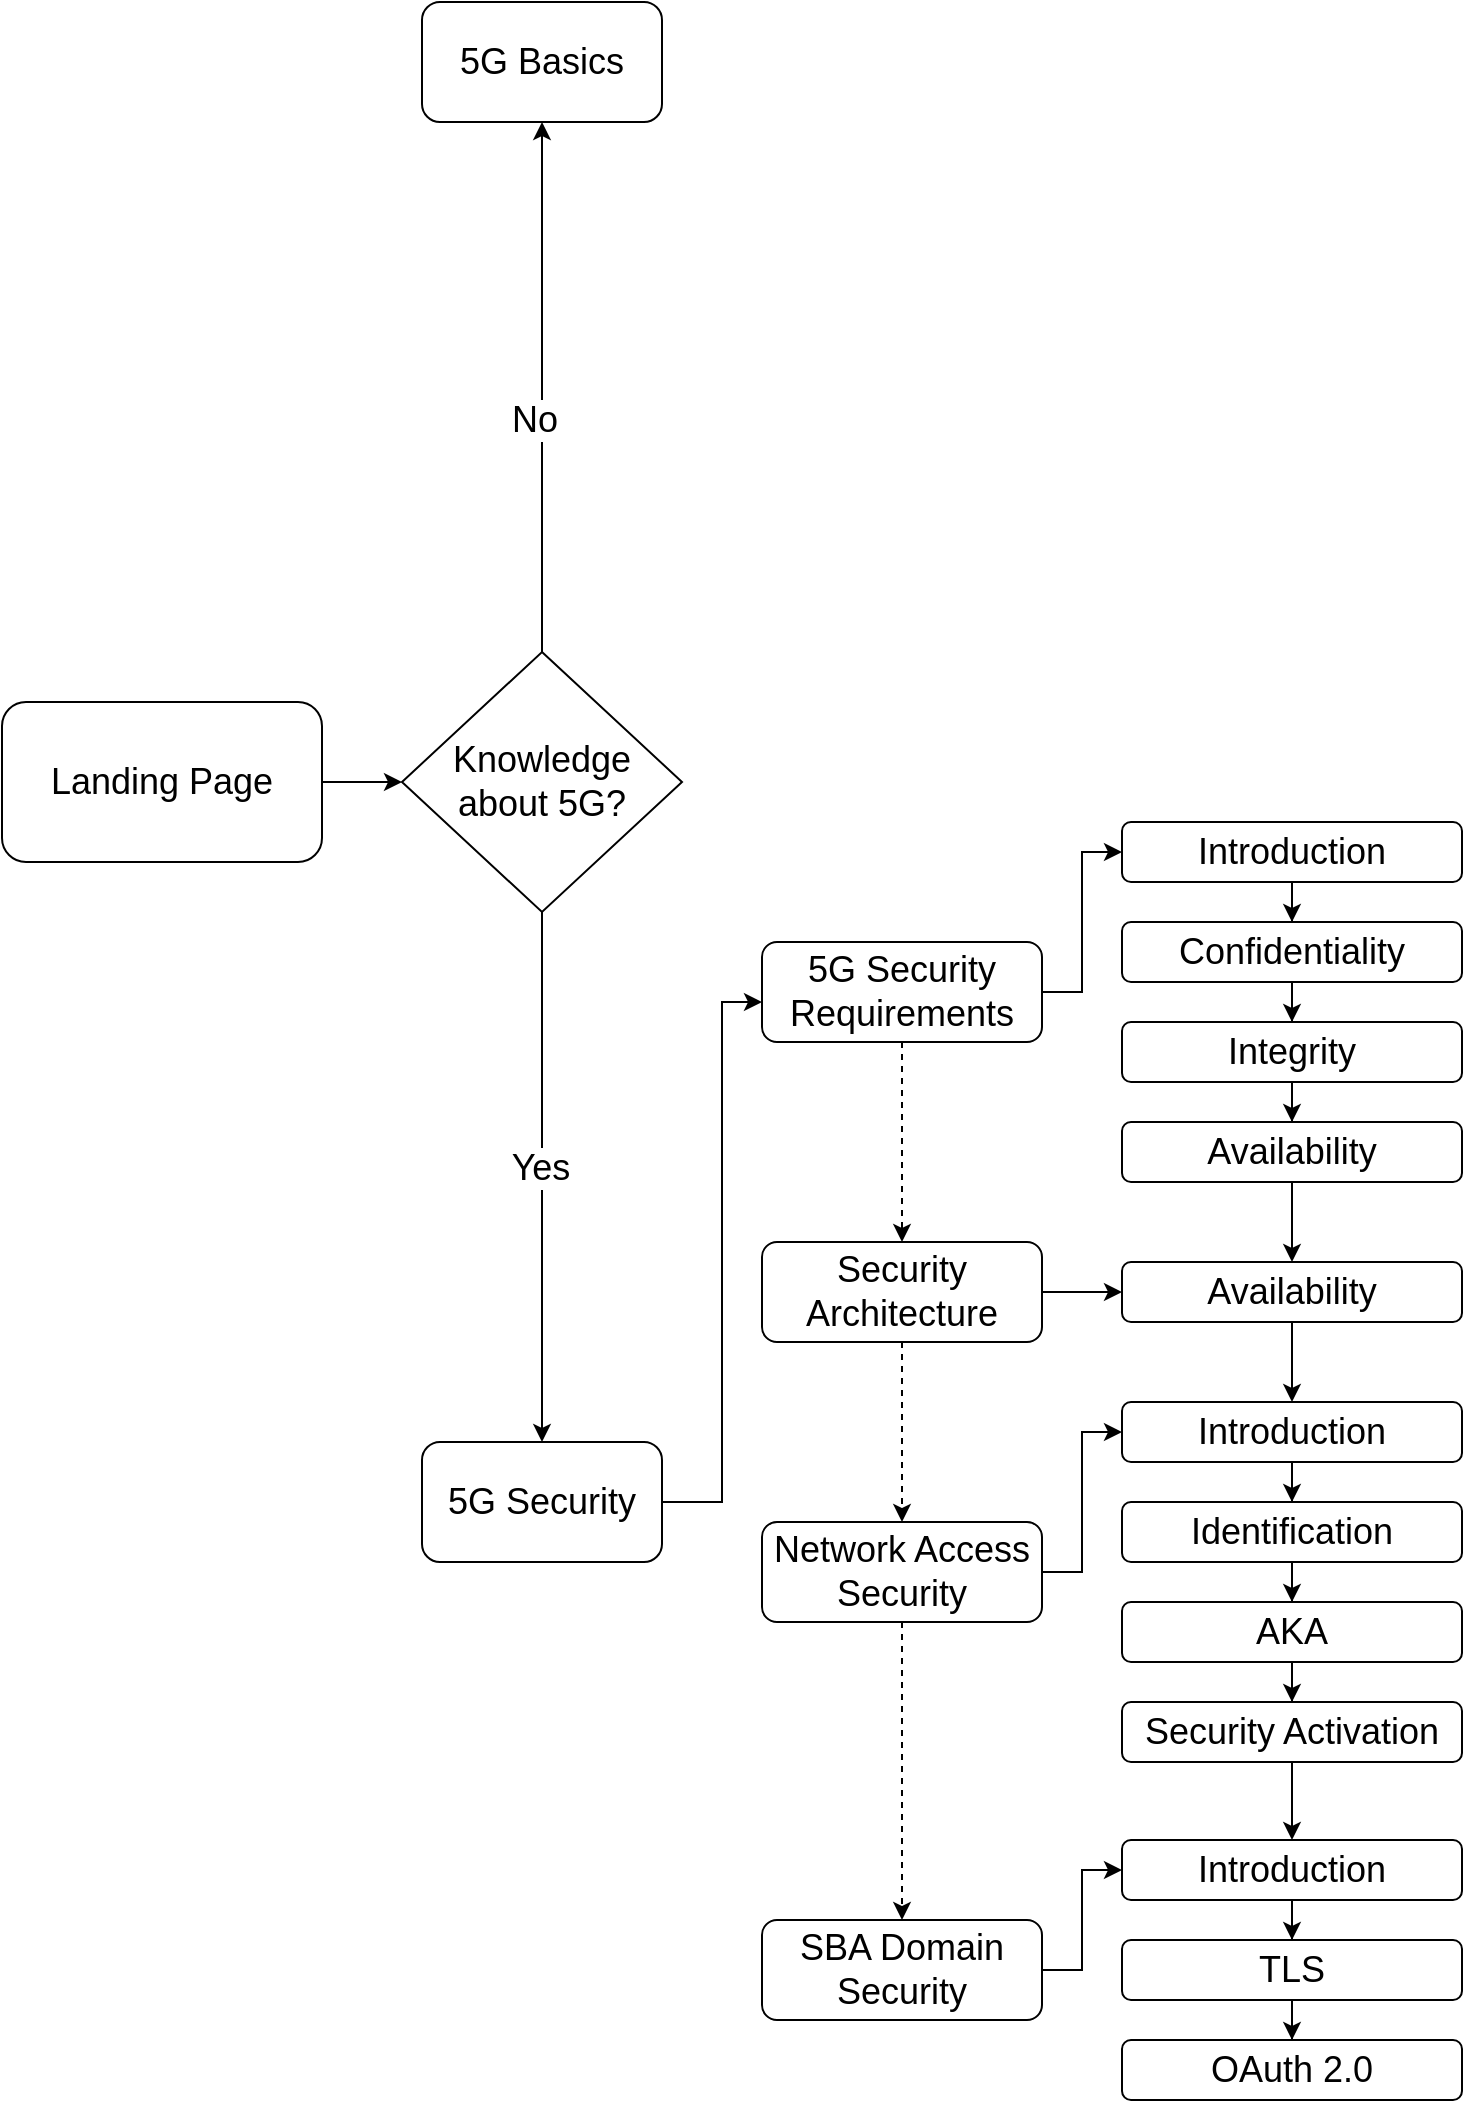 <mxfile version="20.7.4" type="github">
  <diagram id="C5RBs43oDa-KdzZeNtuy" name="Page-1">
    <mxGraphModel dx="1306" dy="900" grid="1" gridSize="10" guides="1" tooltips="1" connect="1" arrows="1" fold="1" page="1" pageScale="1" pageWidth="827" pageHeight="1169" math="0" shadow="0">
      <root>
        <mxCell id="WIyWlLk6GJQsqaUBKTNV-0" />
        <mxCell id="WIyWlLk6GJQsqaUBKTNV-1" parent="WIyWlLk6GJQsqaUBKTNV-0" />
        <mxCell id="zu03SGU2qIl30frhKT0a-16" value="" style="edgeStyle=orthogonalEdgeStyle;rounded=0;orthogonalLoop=1;jettySize=auto;html=1;fontSize=18;" edge="1" parent="WIyWlLk6GJQsqaUBKTNV-1" source="zu03SGU2qIl30frhKT0a-9" target="zu03SGU2qIl30frhKT0a-15">
          <mxGeometry relative="1" as="geometry" />
        </mxCell>
        <mxCell id="zu03SGU2qIl30frhKT0a-9" value="&lt;font style=&quot;font-size: 18px;&quot;&gt;Landing Page&lt;/font&gt;" style="rounded=1;whiteSpace=wrap;html=1;fontSize=12;glass=0;strokeWidth=1;shadow=0;" vertex="1" parent="WIyWlLk6GJQsqaUBKTNV-1">
          <mxGeometry y="600" width="160" height="80" as="geometry" />
        </mxCell>
        <mxCell id="zu03SGU2qIl30frhKT0a-18" value="" style="edgeStyle=orthogonalEdgeStyle;rounded=0;orthogonalLoop=1;jettySize=auto;html=1;fontSize=18;" edge="1" parent="WIyWlLk6GJQsqaUBKTNV-1" source="zu03SGU2qIl30frhKT0a-15" target="zu03SGU2qIl30frhKT0a-17">
          <mxGeometry relative="1" as="geometry" />
        </mxCell>
        <mxCell id="zu03SGU2qIl30frhKT0a-19" value="No" style="edgeLabel;html=1;align=center;verticalAlign=middle;resizable=0;points=[];fontSize=18;" vertex="1" connectable="0" parent="zu03SGU2qIl30frhKT0a-18">
          <mxGeometry x="-0.12" y="4" relative="1" as="geometry">
            <mxPoint as="offset" />
          </mxGeometry>
        </mxCell>
        <mxCell id="zu03SGU2qIl30frhKT0a-21" value="" style="edgeStyle=orthogonalEdgeStyle;rounded=0;orthogonalLoop=1;jettySize=auto;html=1;fontSize=18;" edge="1" parent="WIyWlLk6GJQsqaUBKTNV-1" source="zu03SGU2qIl30frhKT0a-15" target="zu03SGU2qIl30frhKT0a-20">
          <mxGeometry relative="1" as="geometry" />
        </mxCell>
        <mxCell id="zu03SGU2qIl30frhKT0a-22" value="Yes" style="edgeLabel;html=1;align=center;verticalAlign=middle;resizable=0;points=[];fontSize=18;" vertex="1" connectable="0" parent="zu03SGU2qIl30frhKT0a-21">
          <mxGeometry x="-0.033" y="-1" relative="1" as="geometry">
            <mxPoint as="offset" />
          </mxGeometry>
        </mxCell>
        <mxCell id="zu03SGU2qIl30frhKT0a-15" value="&lt;font style=&quot;font-size: 18px;&quot;&gt;Knowledge about 5G?&lt;/font&gt;" style="rhombus;whiteSpace=wrap;html=1;" vertex="1" parent="WIyWlLk6GJQsqaUBKTNV-1">
          <mxGeometry x="200" y="575" width="140" height="130" as="geometry" />
        </mxCell>
        <mxCell id="zu03SGU2qIl30frhKT0a-17" value="&lt;font style=&quot;font-size: 18px;&quot;&gt;5G Basics&lt;/font&gt;" style="rounded=1;whiteSpace=wrap;html=1;" vertex="1" parent="WIyWlLk6GJQsqaUBKTNV-1">
          <mxGeometry x="210" y="250" width="120" height="60" as="geometry" />
        </mxCell>
        <mxCell id="zu03SGU2qIl30frhKT0a-24" value="" style="edgeStyle=orthogonalEdgeStyle;rounded=0;orthogonalLoop=1;jettySize=auto;html=1;fontSize=18;" edge="1" parent="WIyWlLk6GJQsqaUBKTNV-1" source="zu03SGU2qIl30frhKT0a-20" target="zu03SGU2qIl30frhKT0a-23">
          <mxGeometry relative="1" as="geometry">
            <Array as="points">
              <mxPoint x="360" y="1000" />
              <mxPoint x="360" y="750" />
            </Array>
          </mxGeometry>
        </mxCell>
        <mxCell id="zu03SGU2qIl30frhKT0a-20" value="5G Security" style="rounded=1;whiteSpace=wrap;html=1;fontSize=18;" vertex="1" parent="WIyWlLk6GJQsqaUBKTNV-1">
          <mxGeometry x="210" y="970" width="120" height="60" as="geometry" />
        </mxCell>
        <mxCell id="zu03SGU2qIl30frhKT0a-36" style="edgeStyle=orthogonalEdgeStyle;rounded=0;orthogonalLoop=1;jettySize=auto;html=1;entryX=0;entryY=0.5;entryDx=0;entryDy=0;fontSize=18;" edge="1" parent="WIyWlLk6GJQsqaUBKTNV-1" source="zu03SGU2qIl30frhKT0a-23" target="zu03SGU2qIl30frhKT0a-26">
          <mxGeometry relative="1" as="geometry" />
        </mxCell>
        <mxCell id="zu03SGU2qIl30frhKT0a-43" style="edgeStyle=orthogonalEdgeStyle;rounded=0;orthogonalLoop=1;jettySize=auto;html=1;fontSize=18;dashed=1;" edge="1" parent="WIyWlLk6GJQsqaUBKTNV-1" source="zu03SGU2qIl30frhKT0a-23" target="zu03SGU2qIl30frhKT0a-34">
          <mxGeometry relative="1" as="geometry" />
        </mxCell>
        <mxCell id="zu03SGU2qIl30frhKT0a-23" value="5G Security Requirements" style="rounded=1;whiteSpace=wrap;html=1;fontSize=18;" vertex="1" parent="WIyWlLk6GJQsqaUBKTNV-1">
          <mxGeometry x="380" y="720" width="140" height="50" as="geometry" />
        </mxCell>
        <mxCell id="zu03SGU2qIl30frhKT0a-29" style="edgeStyle=orthogonalEdgeStyle;rounded=0;orthogonalLoop=1;jettySize=auto;html=1;entryX=0.5;entryY=0;entryDx=0;entryDy=0;fontSize=18;" edge="1" parent="WIyWlLk6GJQsqaUBKTNV-1" source="zu03SGU2qIl30frhKT0a-26" target="zu03SGU2qIl30frhKT0a-28">
          <mxGeometry relative="1" as="geometry" />
        </mxCell>
        <mxCell id="zu03SGU2qIl30frhKT0a-26" value="Introduction" style="rounded=1;whiteSpace=wrap;html=1;fontSize=18;" vertex="1" parent="WIyWlLk6GJQsqaUBKTNV-1">
          <mxGeometry x="560" y="660" width="170" height="30" as="geometry" />
        </mxCell>
        <mxCell id="zu03SGU2qIl30frhKT0a-31" style="edgeStyle=orthogonalEdgeStyle;rounded=0;orthogonalLoop=1;jettySize=auto;html=1;fontSize=18;" edge="1" parent="WIyWlLk6GJQsqaUBKTNV-1" source="zu03SGU2qIl30frhKT0a-28" target="zu03SGU2qIl30frhKT0a-30">
          <mxGeometry relative="1" as="geometry" />
        </mxCell>
        <mxCell id="zu03SGU2qIl30frhKT0a-28" value="Confidentiality" style="rounded=1;whiteSpace=wrap;html=1;fontSize=18;" vertex="1" parent="WIyWlLk6GJQsqaUBKTNV-1">
          <mxGeometry x="560" y="710" width="170" height="30" as="geometry" />
        </mxCell>
        <mxCell id="zu03SGU2qIl30frhKT0a-30" value="Integrity" style="rounded=1;whiteSpace=wrap;html=1;fontSize=18;" vertex="1" parent="WIyWlLk6GJQsqaUBKTNV-1">
          <mxGeometry x="560" y="760" width="170" height="30" as="geometry" />
        </mxCell>
        <mxCell id="zu03SGU2qIl30frhKT0a-32" style="edgeStyle=orthogonalEdgeStyle;rounded=0;orthogonalLoop=1;jettySize=auto;html=1;fontSize=18;exitX=0.5;exitY=1;exitDx=0;exitDy=0;" edge="1" parent="WIyWlLk6GJQsqaUBKTNV-1" target="zu03SGU2qIl30frhKT0a-33" source="zu03SGU2qIl30frhKT0a-30">
          <mxGeometry relative="1" as="geometry">
            <mxPoint x="625" y="920" as="sourcePoint" />
          </mxGeometry>
        </mxCell>
        <mxCell id="zu03SGU2qIl30frhKT0a-41" style="edgeStyle=orthogonalEdgeStyle;rounded=0;orthogonalLoop=1;jettySize=auto;html=1;entryX=0.5;entryY=0;entryDx=0;entryDy=0;fontSize=18;" edge="1" parent="WIyWlLk6GJQsqaUBKTNV-1" source="zu03SGU2qIl30frhKT0a-33" target="zu03SGU2qIl30frhKT0a-37">
          <mxGeometry relative="1" as="geometry" />
        </mxCell>
        <mxCell id="zu03SGU2qIl30frhKT0a-33" value="Availability" style="rounded=1;whiteSpace=wrap;html=1;fontSize=18;" vertex="1" parent="WIyWlLk6GJQsqaUBKTNV-1">
          <mxGeometry x="560" y="810" width="170" height="30" as="geometry" />
        </mxCell>
        <mxCell id="zu03SGU2qIl30frhKT0a-39" style="edgeStyle=orthogonalEdgeStyle;rounded=0;orthogonalLoop=1;jettySize=auto;html=1;entryX=0;entryY=0.5;entryDx=0;entryDy=0;fontSize=18;" edge="1" parent="WIyWlLk6GJQsqaUBKTNV-1" source="zu03SGU2qIl30frhKT0a-34" target="zu03SGU2qIl30frhKT0a-37">
          <mxGeometry relative="1" as="geometry" />
        </mxCell>
        <mxCell id="zu03SGU2qIl30frhKT0a-56" style="edgeStyle=orthogonalEdgeStyle;rounded=0;orthogonalLoop=1;jettySize=auto;html=1;fontSize=18;dashed=1;" edge="1" parent="WIyWlLk6GJQsqaUBKTNV-1" source="zu03SGU2qIl30frhKT0a-34" target="zu03SGU2qIl30frhKT0a-45">
          <mxGeometry relative="1" as="geometry" />
        </mxCell>
        <mxCell id="zu03SGU2qIl30frhKT0a-34" value="Security Architecture" style="rounded=1;whiteSpace=wrap;html=1;fontSize=18;" vertex="1" parent="WIyWlLk6GJQsqaUBKTNV-1">
          <mxGeometry x="380" y="870" width="140" height="50" as="geometry" />
        </mxCell>
        <mxCell id="zu03SGU2qIl30frhKT0a-35" style="edgeStyle=orthogonalEdgeStyle;rounded=0;orthogonalLoop=1;jettySize=auto;html=1;exitX=0.5;exitY=1;exitDx=0;exitDy=0;fontSize=18;" edge="1" parent="WIyWlLk6GJQsqaUBKTNV-1" source="zu03SGU2qIl30frhKT0a-28" target="zu03SGU2qIl30frhKT0a-28">
          <mxGeometry relative="1" as="geometry" />
        </mxCell>
        <mxCell id="zu03SGU2qIl30frhKT0a-55" style="edgeStyle=orthogonalEdgeStyle;rounded=0;orthogonalLoop=1;jettySize=auto;html=1;entryX=0.5;entryY=0;entryDx=0;entryDy=0;fontSize=18;" edge="1" parent="WIyWlLk6GJQsqaUBKTNV-1" source="zu03SGU2qIl30frhKT0a-37" target="zu03SGU2qIl30frhKT0a-47">
          <mxGeometry relative="1" as="geometry" />
        </mxCell>
        <mxCell id="zu03SGU2qIl30frhKT0a-37" value="Availability" style="rounded=1;whiteSpace=wrap;html=1;fontSize=18;" vertex="1" parent="WIyWlLk6GJQsqaUBKTNV-1">
          <mxGeometry x="560" y="880" width="170" height="30" as="geometry" />
        </mxCell>
        <mxCell id="zu03SGU2qIl30frhKT0a-44" style="edgeStyle=orthogonalEdgeStyle;rounded=0;orthogonalLoop=1;jettySize=auto;html=1;entryX=0;entryY=0.5;entryDx=0;entryDy=0;fontSize=18;" edge="1" parent="WIyWlLk6GJQsqaUBKTNV-1" source="zu03SGU2qIl30frhKT0a-45" target="zu03SGU2qIl30frhKT0a-47">
          <mxGeometry relative="1" as="geometry" />
        </mxCell>
        <mxCell id="zu03SGU2qIl30frhKT0a-67" style="edgeStyle=orthogonalEdgeStyle;rounded=0;orthogonalLoop=1;jettySize=auto;html=1;entryX=0.5;entryY=0;entryDx=0;entryDy=0;dashed=1;fontSize=18;" edge="1" parent="WIyWlLk6GJQsqaUBKTNV-1" source="zu03SGU2qIl30frhKT0a-45" target="zu03SGU2qIl30frhKT0a-58">
          <mxGeometry relative="1" as="geometry" />
        </mxCell>
        <mxCell id="zu03SGU2qIl30frhKT0a-45" value="Network Access Security" style="rounded=1;whiteSpace=wrap;html=1;fontSize=18;" vertex="1" parent="WIyWlLk6GJQsqaUBKTNV-1">
          <mxGeometry x="380" y="1010" width="140" height="50" as="geometry" />
        </mxCell>
        <mxCell id="zu03SGU2qIl30frhKT0a-46" style="edgeStyle=orthogonalEdgeStyle;rounded=0;orthogonalLoop=1;jettySize=auto;html=1;entryX=0.5;entryY=0;entryDx=0;entryDy=0;fontSize=18;" edge="1" parent="WIyWlLk6GJQsqaUBKTNV-1" source="zu03SGU2qIl30frhKT0a-47" target="zu03SGU2qIl30frhKT0a-49">
          <mxGeometry relative="1" as="geometry" />
        </mxCell>
        <mxCell id="zu03SGU2qIl30frhKT0a-47" value="Introduction" style="rounded=1;whiteSpace=wrap;html=1;fontSize=18;" vertex="1" parent="WIyWlLk6GJQsqaUBKTNV-1">
          <mxGeometry x="560" y="950" width="170" height="30" as="geometry" />
        </mxCell>
        <mxCell id="zu03SGU2qIl30frhKT0a-48" style="edgeStyle=orthogonalEdgeStyle;rounded=0;orthogonalLoop=1;jettySize=auto;html=1;fontSize=18;" edge="1" parent="WIyWlLk6GJQsqaUBKTNV-1" source="zu03SGU2qIl30frhKT0a-49" target="zu03SGU2qIl30frhKT0a-50">
          <mxGeometry relative="1" as="geometry" />
        </mxCell>
        <mxCell id="zu03SGU2qIl30frhKT0a-49" value="Identification" style="rounded=1;whiteSpace=wrap;html=1;fontSize=18;" vertex="1" parent="WIyWlLk6GJQsqaUBKTNV-1">
          <mxGeometry x="560" y="1000" width="170" height="30" as="geometry" />
        </mxCell>
        <mxCell id="zu03SGU2qIl30frhKT0a-50" value="AKA" style="rounded=1;whiteSpace=wrap;html=1;fontSize=18;" vertex="1" parent="WIyWlLk6GJQsqaUBKTNV-1">
          <mxGeometry x="560" y="1050" width="170" height="30" as="geometry" />
        </mxCell>
        <mxCell id="zu03SGU2qIl30frhKT0a-51" style="edgeStyle=orthogonalEdgeStyle;rounded=0;orthogonalLoop=1;jettySize=auto;html=1;fontSize=18;exitX=0.5;exitY=1;exitDx=0;exitDy=0;" edge="1" parent="WIyWlLk6GJQsqaUBKTNV-1" source="zu03SGU2qIl30frhKT0a-50" target="zu03SGU2qIl30frhKT0a-52">
          <mxGeometry relative="1" as="geometry">
            <mxPoint x="625" y="1210" as="sourcePoint" />
          </mxGeometry>
        </mxCell>
        <mxCell id="zu03SGU2qIl30frhKT0a-68" style="edgeStyle=orthogonalEdgeStyle;rounded=0;orthogonalLoop=1;jettySize=auto;html=1;entryX=0.5;entryY=0;entryDx=0;entryDy=0;fontSize=18;" edge="1" parent="WIyWlLk6GJQsqaUBKTNV-1" source="zu03SGU2qIl30frhKT0a-52" target="zu03SGU2qIl30frhKT0a-60">
          <mxGeometry relative="1" as="geometry" />
        </mxCell>
        <mxCell id="zu03SGU2qIl30frhKT0a-52" value="Security Activation" style="rounded=1;whiteSpace=wrap;html=1;fontSize=18;" vertex="1" parent="WIyWlLk6GJQsqaUBKTNV-1">
          <mxGeometry x="560" y="1100" width="170" height="30" as="geometry" />
        </mxCell>
        <mxCell id="zu03SGU2qIl30frhKT0a-53" style="edgeStyle=orthogonalEdgeStyle;rounded=0;orthogonalLoop=1;jettySize=auto;html=1;exitX=0.5;exitY=1;exitDx=0;exitDy=0;fontSize=18;" edge="1" parent="WIyWlLk6GJQsqaUBKTNV-1" source="zu03SGU2qIl30frhKT0a-49" target="zu03SGU2qIl30frhKT0a-49">
          <mxGeometry relative="1" as="geometry" />
        </mxCell>
        <mxCell id="zu03SGU2qIl30frhKT0a-57" style="edgeStyle=orthogonalEdgeStyle;rounded=0;orthogonalLoop=1;jettySize=auto;html=1;entryX=0;entryY=0.5;entryDx=0;entryDy=0;fontSize=18;" edge="1" parent="WIyWlLk6GJQsqaUBKTNV-1" source="zu03SGU2qIl30frhKT0a-58" target="zu03SGU2qIl30frhKT0a-60">
          <mxGeometry relative="1" as="geometry" />
        </mxCell>
        <mxCell id="zu03SGU2qIl30frhKT0a-58" value="SBA Domain Security" style="rounded=1;whiteSpace=wrap;html=1;fontSize=18;" vertex="1" parent="WIyWlLk6GJQsqaUBKTNV-1">
          <mxGeometry x="380" y="1209" width="140" height="50" as="geometry" />
        </mxCell>
        <mxCell id="zu03SGU2qIl30frhKT0a-59" style="edgeStyle=orthogonalEdgeStyle;rounded=0;orthogonalLoop=1;jettySize=auto;html=1;entryX=0.5;entryY=0;entryDx=0;entryDy=0;fontSize=18;" edge="1" parent="WIyWlLk6GJQsqaUBKTNV-1" source="zu03SGU2qIl30frhKT0a-60" target="zu03SGU2qIl30frhKT0a-62">
          <mxGeometry relative="1" as="geometry" />
        </mxCell>
        <mxCell id="zu03SGU2qIl30frhKT0a-60" value="Introduction" style="rounded=1;whiteSpace=wrap;html=1;fontSize=18;" vertex="1" parent="WIyWlLk6GJQsqaUBKTNV-1">
          <mxGeometry x="560" y="1169" width="170" height="30" as="geometry" />
        </mxCell>
        <mxCell id="zu03SGU2qIl30frhKT0a-61" style="edgeStyle=orthogonalEdgeStyle;rounded=0;orthogonalLoop=1;jettySize=auto;html=1;fontSize=18;" edge="1" parent="WIyWlLk6GJQsqaUBKTNV-1" source="zu03SGU2qIl30frhKT0a-62" target="zu03SGU2qIl30frhKT0a-63">
          <mxGeometry relative="1" as="geometry" />
        </mxCell>
        <mxCell id="zu03SGU2qIl30frhKT0a-62" value="TLS" style="rounded=1;whiteSpace=wrap;html=1;fontSize=18;" vertex="1" parent="WIyWlLk6GJQsqaUBKTNV-1">
          <mxGeometry x="560" y="1219" width="170" height="30" as="geometry" />
        </mxCell>
        <mxCell id="zu03SGU2qIl30frhKT0a-63" value="OAuth 2.0" style="rounded=1;whiteSpace=wrap;html=1;fontSize=18;" vertex="1" parent="WIyWlLk6GJQsqaUBKTNV-1">
          <mxGeometry x="560" y="1269" width="170" height="30" as="geometry" />
        </mxCell>
        <mxCell id="zu03SGU2qIl30frhKT0a-66" style="edgeStyle=orthogonalEdgeStyle;rounded=0;orthogonalLoop=1;jettySize=auto;html=1;exitX=0.5;exitY=1;exitDx=0;exitDy=0;fontSize=18;" edge="1" parent="WIyWlLk6GJQsqaUBKTNV-1" source="zu03SGU2qIl30frhKT0a-62" target="zu03SGU2qIl30frhKT0a-62">
          <mxGeometry relative="1" as="geometry" />
        </mxCell>
      </root>
    </mxGraphModel>
  </diagram>
</mxfile>
